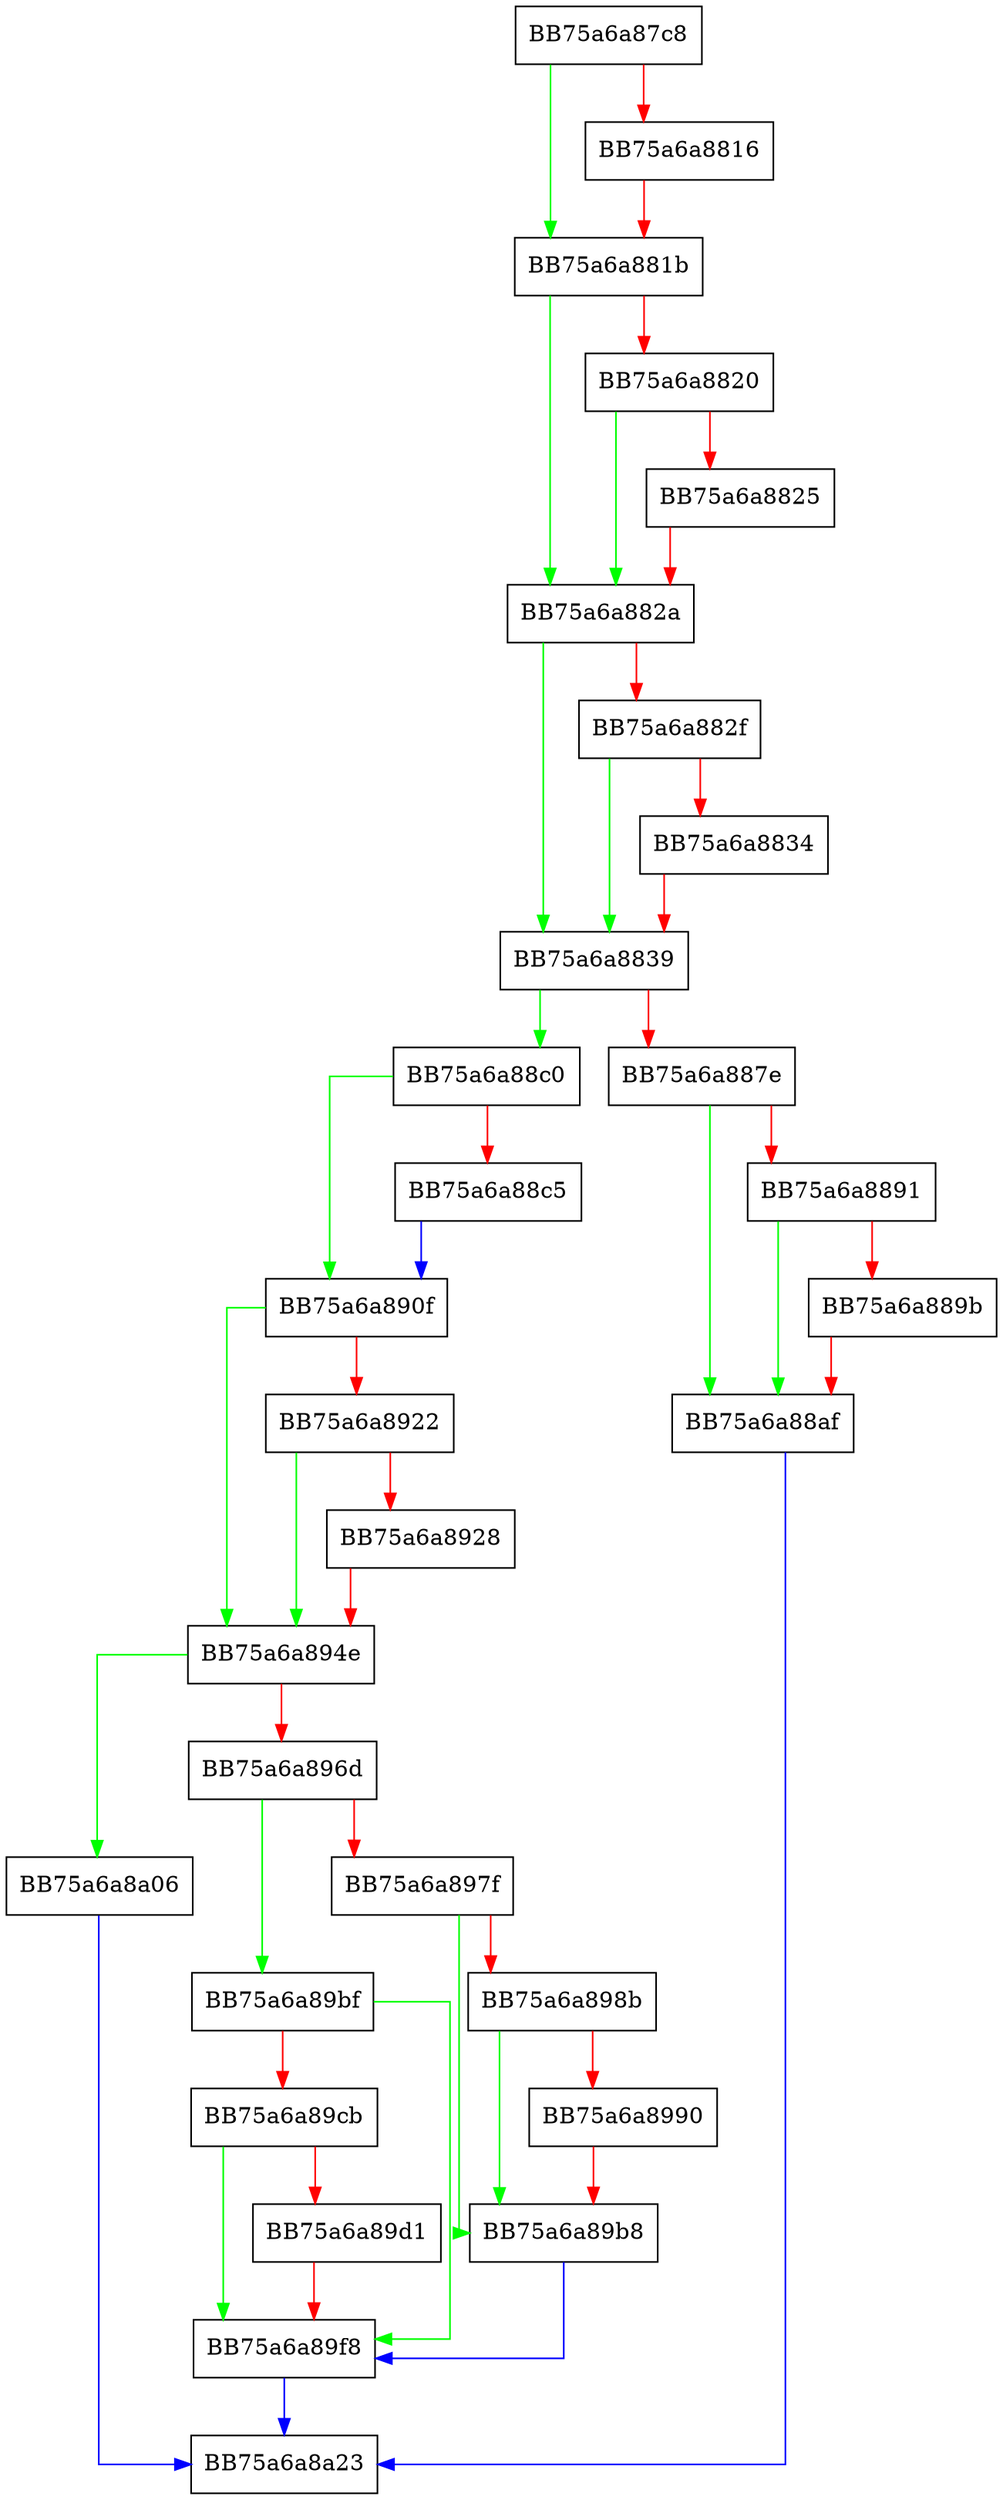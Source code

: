 digraph Remove {
  node [shape="box"];
  graph [splines=ortho];
  BB75a6a87c8 -> BB75a6a881b [color="green"];
  BB75a6a87c8 -> BB75a6a8816 [color="red"];
  BB75a6a8816 -> BB75a6a881b [color="red"];
  BB75a6a881b -> BB75a6a882a [color="green"];
  BB75a6a881b -> BB75a6a8820 [color="red"];
  BB75a6a8820 -> BB75a6a882a [color="green"];
  BB75a6a8820 -> BB75a6a8825 [color="red"];
  BB75a6a8825 -> BB75a6a882a [color="red"];
  BB75a6a882a -> BB75a6a8839 [color="green"];
  BB75a6a882a -> BB75a6a882f [color="red"];
  BB75a6a882f -> BB75a6a8839 [color="green"];
  BB75a6a882f -> BB75a6a8834 [color="red"];
  BB75a6a8834 -> BB75a6a8839 [color="red"];
  BB75a6a8839 -> BB75a6a88c0 [color="green"];
  BB75a6a8839 -> BB75a6a887e [color="red"];
  BB75a6a887e -> BB75a6a88af [color="green"];
  BB75a6a887e -> BB75a6a8891 [color="red"];
  BB75a6a8891 -> BB75a6a88af [color="green"];
  BB75a6a8891 -> BB75a6a889b [color="red"];
  BB75a6a889b -> BB75a6a88af [color="red"];
  BB75a6a88af -> BB75a6a8a23 [color="blue"];
  BB75a6a88c0 -> BB75a6a890f [color="green"];
  BB75a6a88c0 -> BB75a6a88c5 [color="red"];
  BB75a6a88c5 -> BB75a6a890f [color="blue"];
  BB75a6a890f -> BB75a6a894e [color="green"];
  BB75a6a890f -> BB75a6a8922 [color="red"];
  BB75a6a8922 -> BB75a6a894e [color="green"];
  BB75a6a8922 -> BB75a6a8928 [color="red"];
  BB75a6a8928 -> BB75a6a894e [color="red"];
  BB75a6a894e -> BB75a6a8a06 [color="green"];
  BB75a6a894e -> BB75a6a896d [color="red"];
  BB75a6a896d -> BB75a6a89bf [color="green"];
  BB75a6a896d -> BB75a6a897f [color="red"];
  BB75a6a897f -> BB75a6a89b8 [color="green"];
  BB75a6a897f -> BB75a6a898b [color="red"];
  BB75a6a898b -> BB75a6a89b8 [color="green"];
  BB75a6a898b -> BB75a6a8990 [color="red"];
  BB75a6a8990 -> BB75a6a89b8 [color="red"];
  BB75a6a89b8 -> BB75a6a89f8 [color="blue"];
  BB75a6a89bf -> BB75a6a89f8 [color="green"];
  BB75a6a89bf -> BB75a6a89cb [color="red"];
  BB75a6a89cb -> BB75a6a89f8 [color="green"];
  BB75a6a89cb -> BB75a6a89d1 [color="red"];
  BB75a6a89d1 -> BB75a6a89f8 [color="red"];
  BB75a6a89f8 -> BB75a6a8a23 [color="blue"];
  BB75a6a8a06 -> BB75a6a8a23 [color="blue"];
}